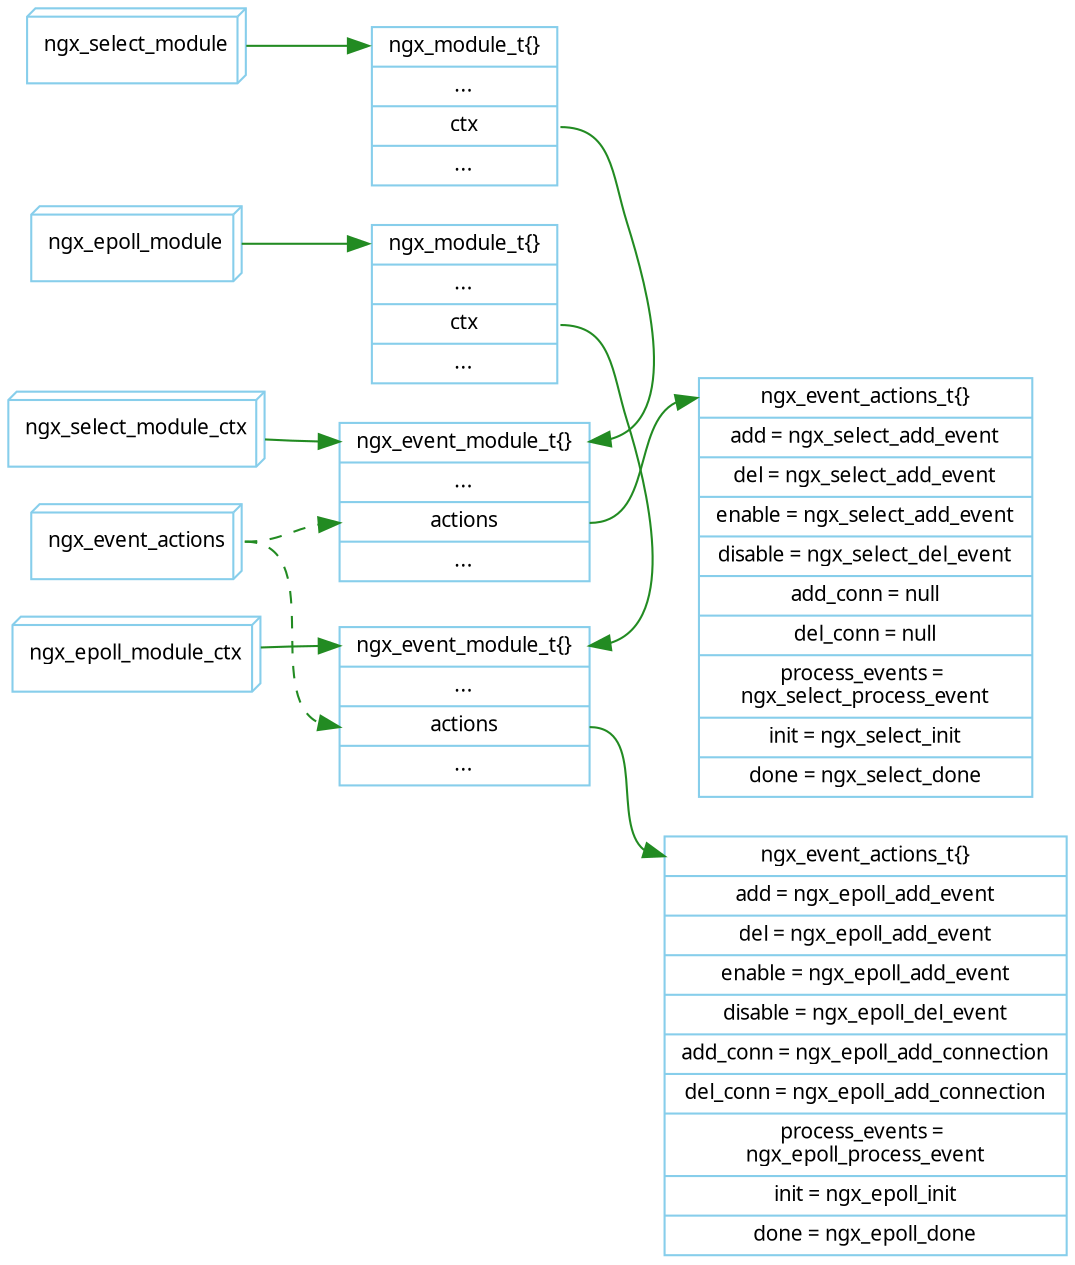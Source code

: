 digraph g {
   rankdir=LR;
   node [shape=record, color=skyblue, fontname="Verdana", fontsize=10];
   edge [color=forestgreen, fontname="Verdana", fontsize=10];

   //ngx_event_actions_t [label="<h>ngx_event_actions_t\{\}|add|del|enable|disable|add_conn|del_conn|process_events|init|done"];

   ngx_select_module [shape="box3d"];
   ngx_module_t_select [label="<h>ngx_module_t\{\}|...|<ctx>ctx|..."];
   ngx_select_module_ctx [shape="box3d"];
   ngx_event_module_select[label="<h>ngx_event_module_t\{\}|...|<actions>actions|..."];
   ngx_event_actions [shape="box3d"];
  
   ngx_event_actions_t_select [label="<h>ngx_event_actions_t\{\}|add = ngx_select_add_event|del = ngx_select_add_event|enable  = ngx_select_add_event|disable  = ngx_select_del_event|add_conn = null|del_conn = null|process_events  = \nngx_select_process_event|init = ngx_select_init|done = ngx_select_done"];

   ngx_event_actions_t_epoll [label="<h>ngx_event_actions_t\{\}|add = ngx_epoll_add_event|del = ngx_epoll_add_event|enable  = ngx_epoll_add_event|disable  = ngx_epoll_del_event|add_conn = ngx_epoll_add_connection|del_conn = ngx_epoll_add_connection|process_events  = \nngx_epoll_process_event|init = ngx_epoll_init|done = ngx_epoll_done"];

   ngx_epoll_module [shape="box3d"];
   ngx_module_t_epoll [label="<h>ngx_module_t\{\}|...|<ctx>ctx|..."];
   ngx_event_module_epoll[label="<h>ngx_event_module_t\{\}|...|<actions>actions|..."];
   ngx_epoll_module_ctx [shape="box3d"];
 
   ngx_select_module -> ngx_module_t_select:h;
   ngx_select_module_ctx -> ngx_event_module_select:h:w;
   ngx_module_t_select:ctx -> ngx_event_module_select:h:e;
   ngx_event_module_select:actions -> ngx_event_actions_t_select:h;
   ngx_event_actions:e -> ngx_event_module_select:actions [style="dashed"];
   ngx_event_actions:e -> ngx_event_module_epoll:actions [style="dashed"];
   ngx_event_module_epoll:actions -> ngx_event_actions_t_epoll:h;
   ngx_epoll_module_ctx -> ngx_event_module_epoll:h:w;
   ngx_epoll_module -> ngx_module_t_epoll:h;
   ngx_module_t_epoll:ctx -> ngx_event_module_epoll:h:e;



   {rank=same;ngx_select_module;ngx_select_module_ctx;ngx_epoll_module;ngx_epoll_module_ctx;};
   {rank=same;ngx_module_t_select;ngx_event_module_select;ngx_module_t_epoll;ngx_event_module_epoll};

}